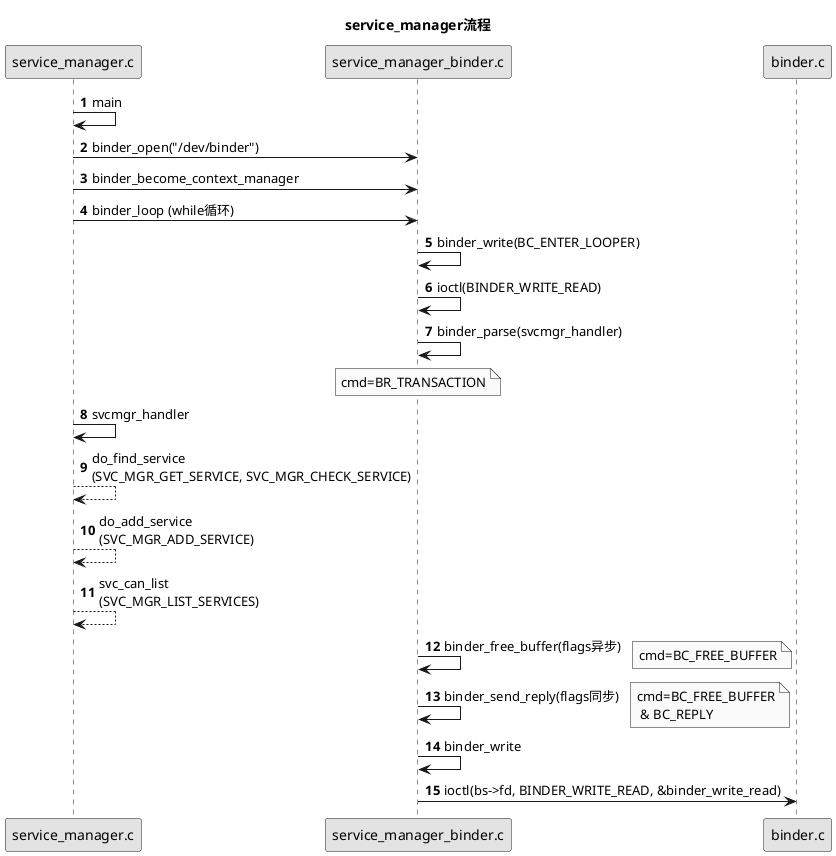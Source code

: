 @startuml
'https://plantuml.com/sequence-diagram
skinparam monochrome true
skinparam shadowing false
autonumber
title service_manager流程

service_manager.c -> service_manager.c: main
service_manager.c -> service_manager_binder.c: binder_open("/dev/binder")
service_manager.c -> service_manager_binder.c: binder_become_context_manager
service_manager.c -> service_manager_binder.c: binder_loop (while循环)
service_manager_binder.c -> service_manager_binder.c: binder_write(BC_ENTER_LOOPER)
service_manager_binder.c -> service_manager_binder.c: ioctl(BINDER_WRITE_READ)
service_manager_binder.c -> service_manager_binder.c: binder_parse(svcmgr_handler)

note over service_manager_binder.c: cmd=BR_TRANSACTION
service_manager.c -> service_manager.c: svcmgr_handler
service_manager.c --> service_manager.c: do_find_service\n(SVC_MGR_GET_SERVICE, SVC_MGR_CHECK_SERVICE)
service_manager.c --> service_manager.c: do_add_service\n(SVC_MGR_ADD_SERVICE)
service_manager.c --> service_manager.c: svc_can_list\n(SVC_MGR_LIST_SERVICES)
service_manager_binder.c -> service_manager_binder.c: binder_free_buffer(flags异步)
note right: cmd=BC_FREE_BUFFER
service_manager_binder.c -> service_manager_binder.c: binder_send_reply(flags同步)
note right: cmd=BC_FREE_BUFFER\n & BC_REPLY
service_manager_binder.c -> service_manager_binder.c: binder_write

service_manager_binder.c -> binder.c: ioctl(bs->fd, BINDER_WRITE_READ, &binder_write_read)
@enduml